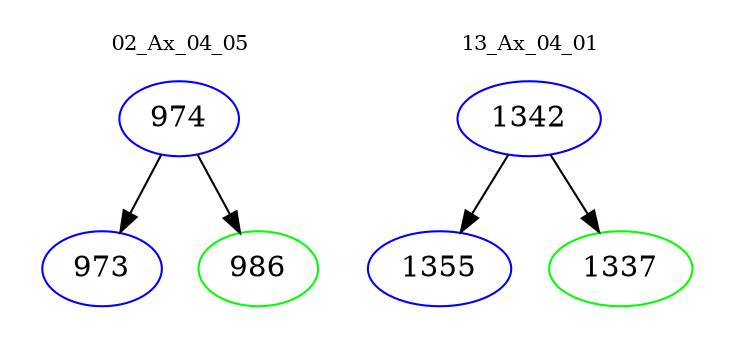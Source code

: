 digraph{
subgraph cluster_0 {
color = white
label = "02_Ax_04_05";
fontsize=10;
T0_974 [label="974", color="blue"]
T0_974 -> T0_973 [color="black"]
T0_973 [label="973", color="blue"]
T0_974 -> T0_986 [color="black"]
T0_986 [label="986", color="green"]
}
subgraph cluster_1 {
color = white
label = "13_Ax_04_01";
fontsize=10;
T1_1342 [label="1342", color="blue"]
T1_1342 -> T1_1355 [color="black"]
T1_1355 [label="1355", color="blue"]
T1_1342 -> T1_1337 [color="black"]
T1_1337 [label="1337", color="green"]
}
}
